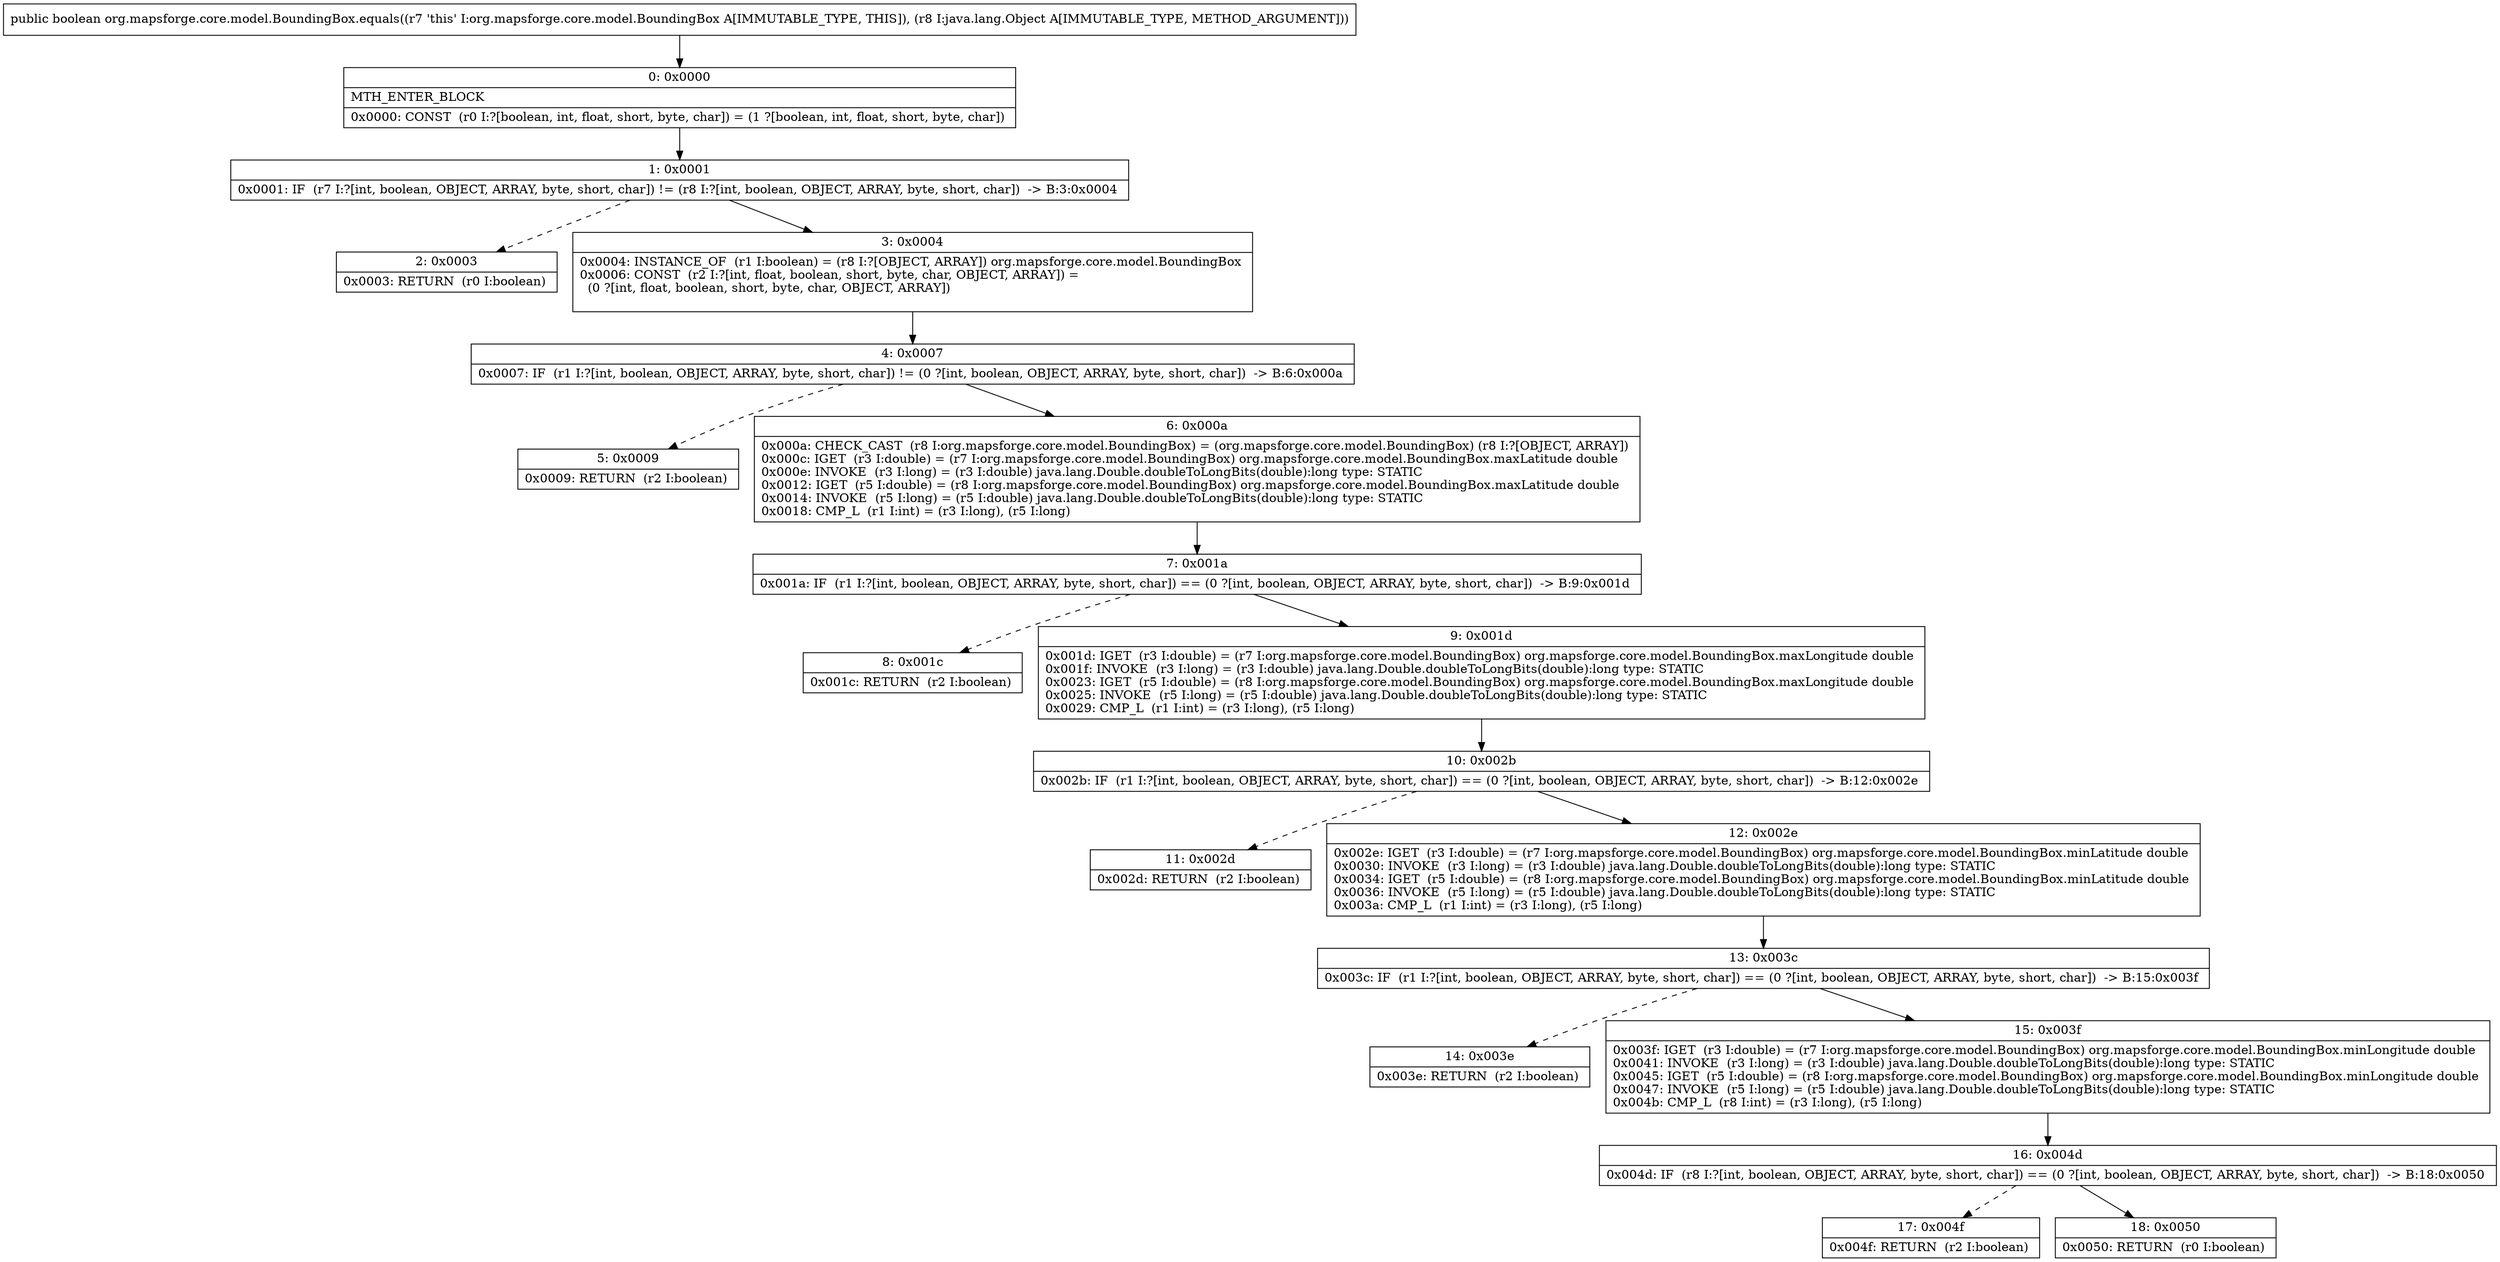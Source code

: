 digraph "CFG fororg.mapsforge.core.model.BoundingBox.equals(Ljava\/lang\/Object;)Z" {
Node_0 [shape=record,label="{0\:\ 0x0000|MTH_ENTER_BLOCK\l|0x0000: CONST  (r0 I:?[boolean, int, float, short, byte, char]) = (1 ?[boolean, int, float, short, byte, char]) \l}"];
Node_1 [shape=record,label="{1\:\ 0x0001|0x0001: IF  (r7 I:?[int, boolean, OBJECT, ARRAY, byte, short, char]) != (r8 I:?[int, boolean, OBJECT, ARRAY, byte, short, char])  \-\> B:3:0x0004 \l}"];
Node_2 [shape=record,label="{2\:\ 0x0003|0x0003: RETURN  (r0 I:boolean) \l}"];
Node_3 [shape=record,label="{3\:\ 0x0004|0x0004: INSTANCE_OF  (r1 I:boolean) = (r8 I:?[OBJECT, ARRAY]) org.mapsforge.core.model.BoundingBox \l0x0006: CONST  (r2 I:?[int, float, boolean, short, byte, char, OBJECT, ARRAY]) = \l  (0 ?[int, float, boolean, short, byte, char, OBJECT, ARRAY])\l \l}"];
Node_4 [shape=record,label="{4\:\ 0x0007|0x0007: IF  (r1 I:?[int, boolean, OBJECT, ARRAY, byte, short, char]) != (0 ?[int, boolean, OBJECT, ARRAY, byte, short, char])  \-\> B:6:0x000a \l}"];
Node_5 [shape=record,label="{5\:\ 0x0009|0x0009: RETURN  (r2 I:boolean) \l}"];
Node_6 [shape=record,label="{6\:\ 0x000a|0x000a: CHECK_CAST  (r8 I:org.mapsforge.core.model.BoundingBox) = (org.mapsforge.core.model.BoundingBox) (r8 I:?[OBJECT, ARRAY]) \l0x000c: IGET  (r3 I:double) = (r7 I:org.mapsforge.core.model.BoundingBox) org.mapsforge.core.model.BoundingBox.maxLatitude double \l0x000e: INVOKE  (r3 I:long) = (r3 I:double) java.lang.Double.doubleToLongBits(double):long type: STATIC \l0x0012: IGET  (r5 I:double) = (r8 I:org.mapsforge.core.model.BoundingBox) org.mapsforge.core.model.BoundingBox.maxLatitude double \l0x0014: INVOKE  (r5 I:long) = (r5 I:double) java.lang.Double.doubleToLongBits(double):long type: STATIC \l0x0018: CMP_L  (r1 I:int) = (r3 I:long), (r5 I:long) \l}"];
Node_7 [shape=record,label="{7\:\ 0x001a|0x001a: IF  (r1 I:?[int, boolean, OBJECT, ARRAY, byte, short, char]) == (0 ?[int, boolean, OBJECT, ARRAY, byte, short, char])  \-\> B:9:0x001d \l}"];
Node_8 [shape=record,label="{8\:\ 0x001c|0x001c: RETURN  (r2 I:boolean) \l}"];
Node_9 [shape=record,label="{9\:\ 0x001d|0x001d: IGET  (r3 I:double) = (r7 I:org.mapsforge.core.model.BoundingBox) org.mapsforge.core.model.BoundingBox.maxLongitude double \l0x001f: INVOKE  (r3 I:long) = (r3 I:double) java.lang.Double.doubleToLongBits(double):long type: STATIC \l0x0023: IGET  (r5 I:double) = (r8 I:org.mapsforge.core.model.BoundingBox) org.mapsforge.core.model.BoundingBox.maxLongitude double \l0x0025: INVOKE  (r5 I:long) = (r5 I:double) java.lang.Double.doubleToLongBits(double):long type: STATIC \l0x0029: CMP_L  (r1 I:int) = (r3 I:long), (r5 I:long) \l}"];
Node_10 [shape=record,label="{10\:\ 0x002b|0x002b: IF  (r1 I:?[int, boolean, OBJECT, ARRAY, byte, short, char]) == (0 ?[int, boolean, OBJECT, ARRAY, byte, short, char])  \-\> B:12:0x002e \l}"];
Node_11 [shape=record,label="{11\:\ 0x002d|0x002d: RETURN  (r2 I:boolean) \l}"];
Node_12 [shape=record,label="{12\:\ 0x002e|0x002e: IGET  (r3 I:double) = (r7 I:org.mapsforge.core.model.BoundingBox) org.mapsforge.core.model.BoundingBox.minLatitude double \l0x0030: INVOKE  (r3 I:long) = (r3 I:double) java.lang.Double.doubleToLongBits(double):long type: STATIC \l0x0034: IGET  (r5 I:double) = (r8 I:org.mapsforge.core.model.BoundingBox) org.mapsforge.core.model.BoundingBox.minLatitude double \l0x0036: INVOKE  (r5 I:long) = (r5 I:double) java.lang.Double.doubleToLongBits(double):long type: STATIC \l0x003a: CMP_L  (r1 I:int) = (r3 I:long), (r5 I:long) \l}"];
Node_13 [shape=record,label="{13\:\ 0x003c|0x003c: IF  (r1 I:?[int, boolean, OBJECT, ARRAY, byte, short, char]) == (0 ?[int, boolean, OBJECT, ARRAY, byte, short, char])  \-\> B:15:0x003f \l}"];
Node_14 [shape=record,label="{14\:\ 0x003e|0x003e: RETURN  (r2 I:boolean) \l}"];
Node_15 [shape=record,label="{15\:\ 0x003f|0x003f: IGET  (r3 I:double) = (r7 I:org.mapsforge.core.model.BoundingBox) org.mapsforge.core.model.BoundingBox.minLongitude double \l0x0041: INVOKE  (r3 I:long) = (r3 I:double) java.lang.Double.doubleToLongBits(double):long type: STATIC \l0x0045: IGET  (r5 I:double) = (r8 I:org.mapsforge.core.model.BoundingBox) org.mapsforge.core.model.BoundingBox.minLongitude double \l0x0047: INVOKE  (r5 I:long) = (r5 I:double) java.lang.Double.doubleToLongBits(double):long type: STATIC \l0x004b: CMP_L  (r8 I:int) = (r3 I:long), (r5 I:long) \l}"];
Node_16 [shape=record,label="{16\:\ 0x004d|0x004d: IF  (r8 I:?[int, boolean, OBJECT, ARRAY, byte, short, char]) == (0 ?[int, boolean, OBJECT, ARRAY, byte, short, char])  \-\> B:18:0x0050 \l}"];
Node_17 [shape=record,label="{17\:\ 0x004f|0x004f: RETURN  (r2 I:boolean) \l}"];
Node_18 [shape=record,label="{18\:\ 0x0050|0x0050: RETURN  (r0 I:boolean) \l}"];
MethodNode[shape=record,label="{public boolean org.mapsforge.core.model.BoundingBox.equals((r7 'this' I:org.mapsforge.core.model.BoundingBox A[IMMUTABLE_TYPE, THIS]), (r8 I:java.lang.Object A[IMMUTABLE_TYPE, METHOD_ARGUMENT])) }"];
MethodNode -> Node_0;
Node_0 -> Node_1;
Node_1 -> Node_2[style=dashed];
Node_1 -> Node_3;
Node_3 -> Node_4;
Node_4 -> Node_5[style=dashed];
Node_4 -> Node_6;
Node_6 -> Node_7;
Node_7 -> Node_8[style=dashed];
Node_7 -> Node_9;
Node_9 -> Node_10;
Node_10 -> Node_11[style=dashed];
Node_10 -> Node_12;
Node_12 -> Node_13;
Node_13 -> Node_14[style=dashed];
Node_13 -> Node_15;
Node_15 -> Node_16;
Node_16 -> Node_17[style=dashed];
Node_16 -> Node_18;
}

